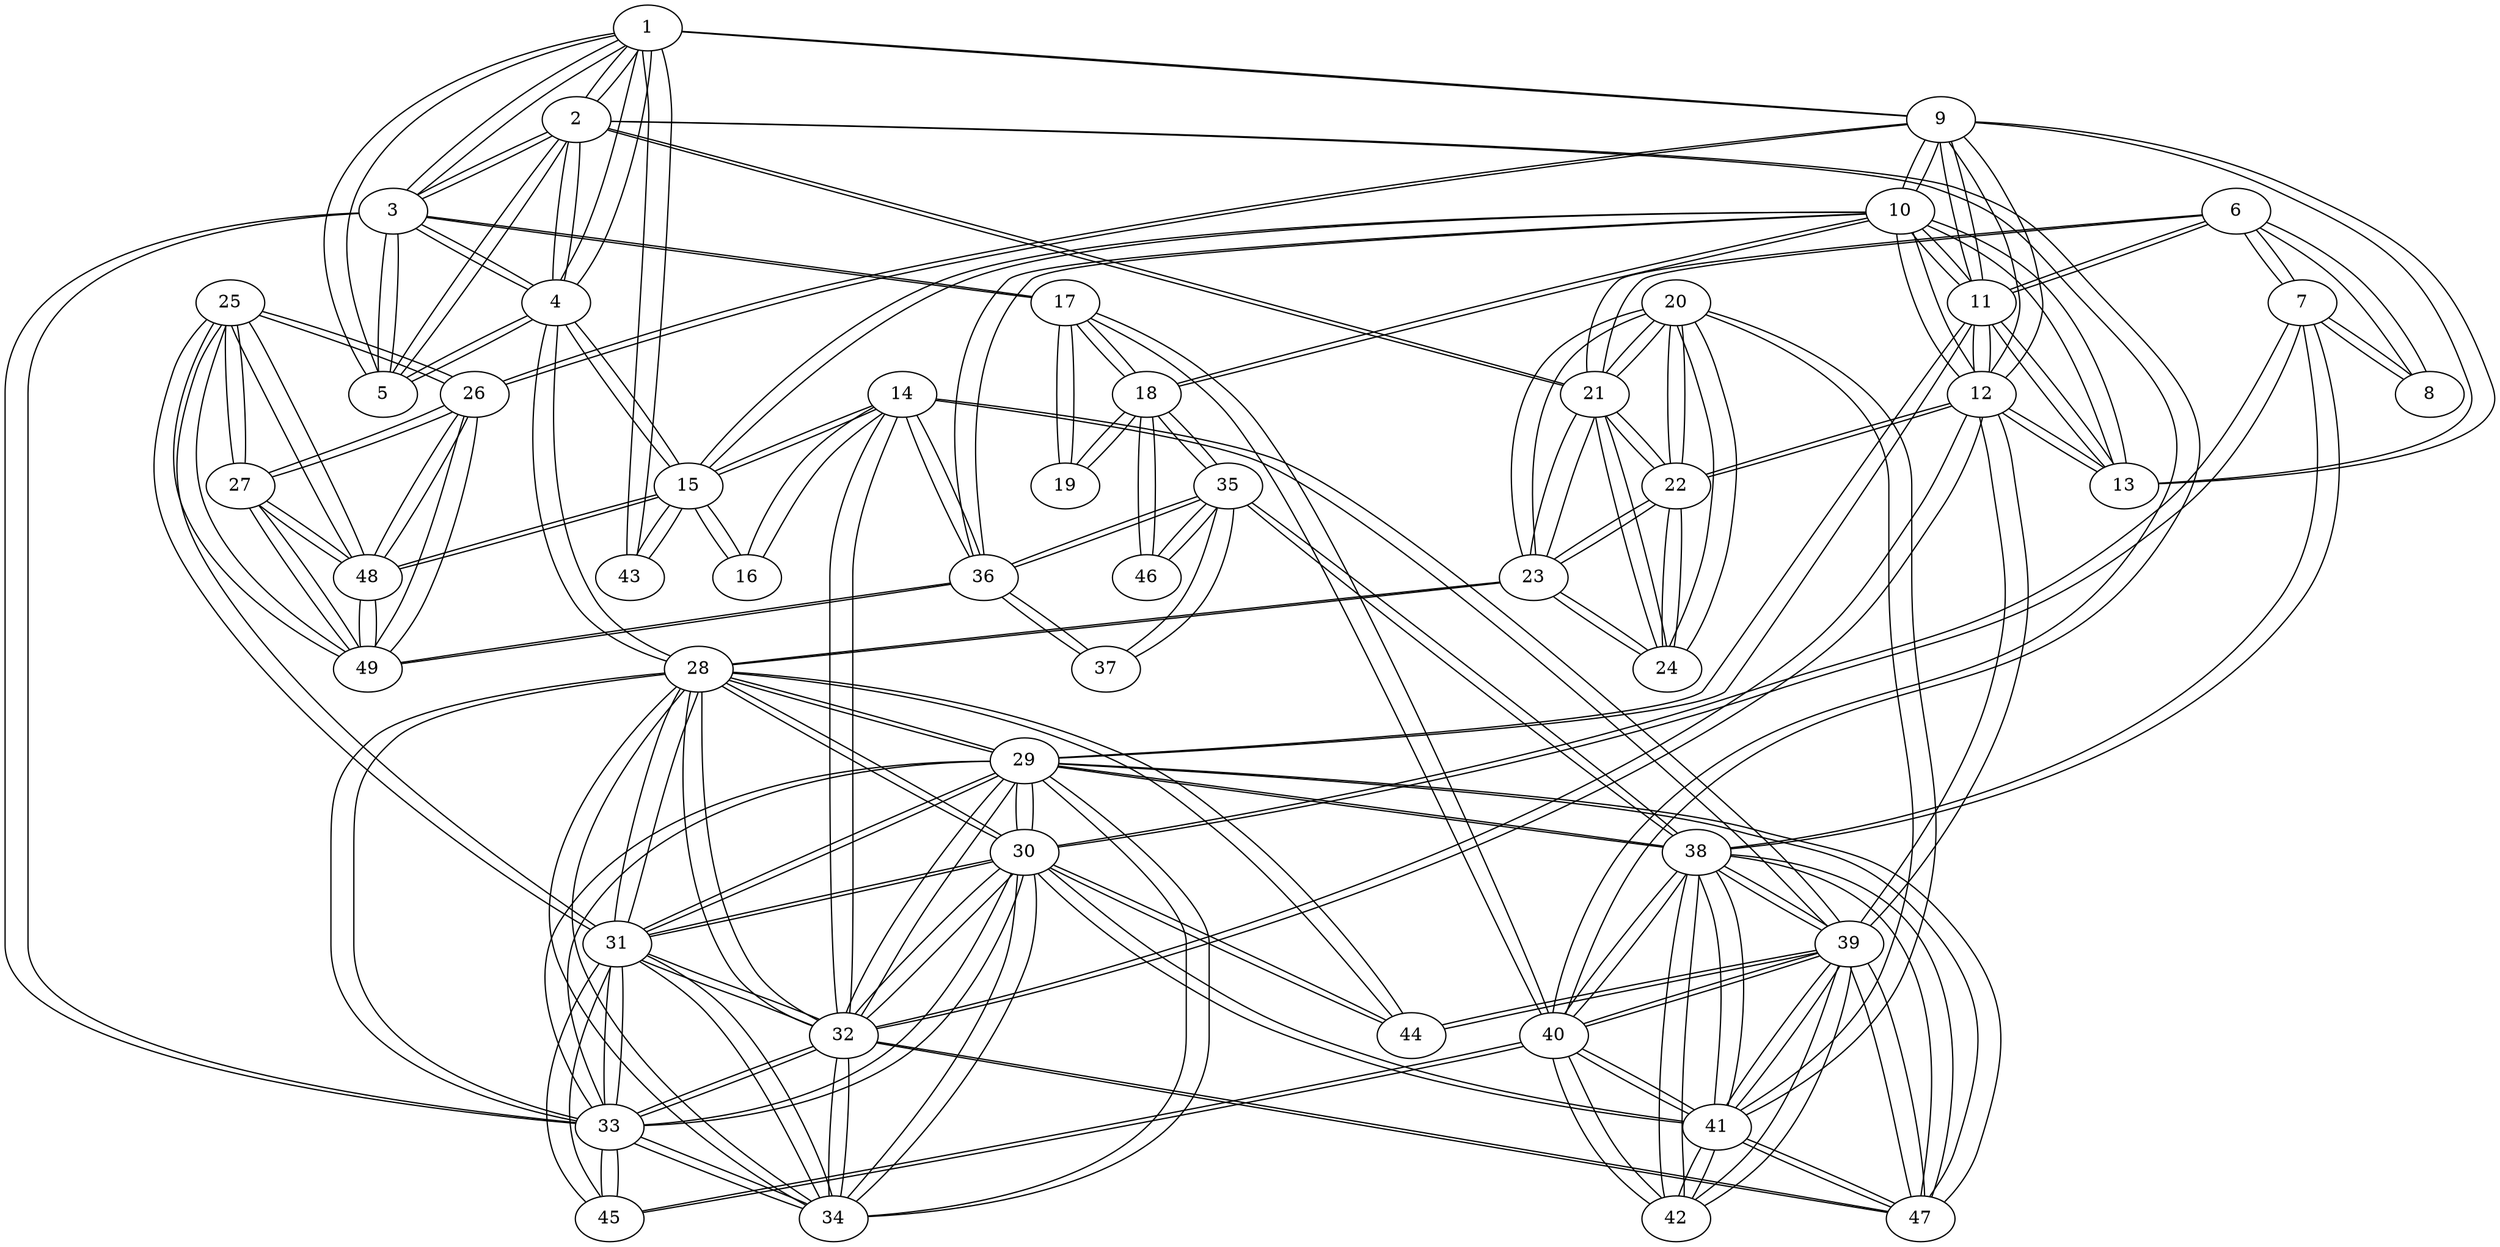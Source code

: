 /* from Peter Shorr, multicommodity flows */
graph gte_u {
	1 -- 5	[wx=10000];
	1 -- 9	[wx=320];
	1 -- 43	[wx=320];
	1 -- 4	[wx=320];
	1 -- 3	[wx=320];
	1 -- 2	[wx=320];
	2 -- 5	[wx=10000];
	2 -- 21	[wx=320];
	2 -- 40	[wx=320];
	2 -- 4	[wx=320];
	2 -- 3	[wx=320];
	1 -- 2	[wx=320];
	3 -- 5	[wx=10000];
	3 -- 33	[wx=320];
	3 -- 17	[wx=320];
	3 -- 4	[wx=320];
	2 -- 3	[wx=320];
	1 -- 3	[wx=320];
	4 -- 15	[wx=320];
	4 -- 5	[wx=10000];
	4 -- 28	[wx=320];
	3 -- 4	[wx=320];
	2 -- 4	[wx=320];
	1 -- 4	[wx=320];
	4 -- 5	[wx=10000];
	3 -- 5	[wx=10000];
	2 -- 5	[wx=10000];
	1 -- 5	[wx=10000];
	6 -- 8	[wx=10000];
	6 -- 21	[wx=320];
	6 -- 11	[wx=320];
	6 -- 7	[wx=640];
	7 -- 8	[wx=10000];
	7 -- 38	[wx=320];
	7 -- 30	[wx=320];
	6 -- 7	[wx=640];
	7 -- 8	[wx=10000];
	6 -- 8	[wx=10000];
	9 -- 13	[wx=10000];
	9 -- 26	[wx=320];
	9 -- 12	[wx=320];
	9 -- 11	[wx=320];
	9 -- 10	[wx=320];
	1 -- 9	[wx=320];
	10 -- 13	[wx=10000];
	10 -- 15	[wx=320];
	10 -- 36	[wx=320];
	10 -- 18	[wx=320];
	10 -- 12	[wx=320];
	10 -- 11	[wx=320];
	9 -- 10	[wx=320];
	11 -- 12	[wx=320];
	11 -- 13	[wx=10000];
	11 -- 29	[wx=320];
	10 -- 11	[wx=320];
	9 -- 11	[wx=320];
	6 -- 11	[wx=320];
	11 -- 12	[wx=320];
	12 -- 39	[wx=320];
	12 -- 13	[wx=10000];
	12 -- 32	[wx=320];
	12 -- 22	[wx=320];
	10 -- 12	[wx=320];
	9 -- 12	[wx=320];
	12 -- 13	[wx=10000];
	11 -- 13	[wx=10000];
	10 -- 13	[wx=10000];
	9 -- 13	[wx=10000];
	14 -- 36	[wx=320];
	14 -- 16	[wx=10000];
	14 -- 32	[wx=320];
	14 -- 39	[wx=320];
	14 -- 15	[wx=640];
	15 -- 48	[wx=320];
	4 -- 15	[wx=320];
	15 -- 43	[wx=320];
	15 -- 16	[wx=10000];
	14 -- 15	[wx=640];
	10 -- 15	[wx=320];
	15 -- 16	[wx=10000];
	14 -- 16	[wx=10000];
	17 -- 19	[wx=10000];
	17 -- 40	[wx=320];
	17 -- 18	[wx=640];
	3 -- 17	[wx=320];
	18 -- 19	[wx=10000];
	18 -- 35	[wx=320];
	18 -- 46	[wx=320];
	17 -- 18	[wx=640];
	10 -- 18	[wx=320];
	18 -- 19	[wx=10000];
	17 -- 19	[wx=10000];
	20 -- 24	[wx=10000];
	20 -- 41	[wx=320];
	20 -- 23	[wx=320];
	20 -- 22	[wx=320];
	20 -- 21	[wx=320];
	21 -- 24	[wx=10000];
	21 -- 23	[wx=320];
	21 -- 22	[wx=320];
	20 -- 21	[wx=320];
	6 -- 21	[wx=320];
	2 -- 21	[wx=320];
	22 -- 24	[wx=10000];
	22 -- 23	[wx=320];
	21 -- 22	[wx=320];
	20 -- 22	[wx=320];
	12 -- 22	[wx=320];
	23 -- 24	[wx=10000];
	23 -- 28	[wx=320];
	22 -- 23	[wx=320];
	21 -- 23	[wx=320];
	20 -- 23	[wx=320];
	23 -- 24	[wx=10000];
	22 -- 24	[wx=10000];
	21 -- 24	[wx=10000];
	20 -- 24	[wx=10000];
	25 -- 26	[wx=320];
	25 -- 48	[wx=320];
	25 -- 49	[wx=320];
	25 -- 27	[wx=10000];
	25 -- 31	[wx=320];
	25 -- 26	[wx=320];
	26 -- 48	[wx=320];
	26 -- 49	[wx=320];
	26 -- 27	[wx=10000];
	9 -- 26	[wx=320];
	27 -- 48	[wx=10000];
	27 -- 49	[wx=10000];
	26 -- 27	[wx=10000];
	25 -- 27	[wx=10000];
	28 -- 34	[wx=10000];
	28 -- 44	[wx=320];
	28 -- 33	[wx=320];
	28 -- 32	[wx=320];
	28 -- 31	[wx=320];
	28 -- 30	[wx=320];
	28 -- 29	[wx=320];
	23 -- 28	[wx=320];
	4 -- 28	[wx=320];
	29 -- 34	[wx=10000];
	29 -- 38	[wx=320];
	29 -- 47	[wx=320];
	29 -- 33	[wx=320];
	29 -- 32	[wx=320];
	29 -- 31	[wx=320];
	29 -- 30	[wx=320];
	28 -- 29	[wx=320];
	11 -- 29	[wx=320];
	30 -- 34	[wx=10000];
	30 -- 41	[wx=320];
	30 -- 44	[wx=320];
	30 -- 33	[wx=320];
	30 -- 32	[wx=320];
	30 -- 31	[wx=320];
	29 -- 30	[wx=320];
	28 -- 30	[wx=320];
	7 -- 30	[wx=320];
	31 -- 34	[wx=10000];
	31 -- 45	[wx=320];
	31 -- 33	[wx=320];
	31 -- 32	[wx=320];
	30 -- 31	[wx=320];
	29 -- 31	[wx=320];
	28 -- 31	[wx=320];
	25 -- 31	[wx=320];
	32 -- 34	[wx=10000];
	32 -- 47	[wx=320];
	32 -- 33	[wx=320];
	31 -- 32	[wx=320];
	30 -- 32	[wx=320];
	29 -- 32	[wx=320];
	28 -- 32	[wx=320];
	14 -- 32	[wx=320];
	12 -- 32	[wx=320];
	33 -- 34	[wx=10000];
	33 -- 45	[wx=320];
	32 -- 33	[wx=320];
	31 -- 33	[wx=320];
	30 -- 33	[wx=320];
	29 -- 33	[wx=320];
	28 -- 33	[wx=320];
	3 -- 33	[wx=320];
	33 -- 34	[wx=10000];
	32 -- 34	[wx=10000];
	31 -- 34	[wx=10000];
	30 -- 34	[wx=10000];
	29 -- 34	[wx=10000];
	28 -- 34	[wx=10000];
	35 -- 38	[wx=320];
	35 -- 37	[wx=10000];
	35 -- 46	[wx=320];
	35 -- 36	[wx=640];
	18 -- 35	[wx=320];
	14 -- 36	[wx=320];
	36 -- 49	[wx=320];
	36 -- 37	[wx=10000];
	35 -- 36	[wx=640];
	10 -- 36	[wx=320];
	36 -- 37	[wx=10000];
	35 -- 37	[wx=10000];
	35 -- 38	[wx=320];
	38 -- 42	[wx=10000];
	38 -- 47	[wx=320];
	38 -- 41	[wx=320];
	38 -- 40	[wx=320];
	38 -- 39	[wx=320];
	29 -- 38	[wx=320];
	7 -- 38	[wx=320];
	12 -- 39	[wx=320];
	39 -- 42	[wx=10000];
	39 -- 47	[wx=320];
	39 -- 44	[wx=320];
	39 -- 41	[wx=320];
	39 -- 40	[wx=320];
	38 -- 39	[wx=320];
	14 -- 39	[wx=320];
	40 -- 42	[wx=10000];
	40 -- 45	[wx=320];
	40 -- 41	[wx=320];
	39 -- 40	[wx=320];
	38 -- 40	[wx=320];
	17 -- 40	[wx=320];
	2 -- 40	[wx=320];
	41 -- 42	[wx=10000];
	41 -- 47	[wx=320];
	40 -- 41	[wx=320];
	39 -- 41	[wx=320];
	38 -- 41	[wx=320];
	30 -- 41	[wx=320];
	20 -- 41	[wx=320];
	41 -- 42	[wx=10000];
	40 -- 42	[wx=10000];
	39 -- 42	[wx=10000];
	38 -- 42	[wx=10000];
	15 -- 43	[wx=320];
	1 -- 43	[wx=320];
	39 -- 44	[wx=320];
	30 -- 44	[wx=320];
	28 -- 44	[wx=320];
	40 -- 45	[wx=320];
	33 -- 45	[wx=320];
	31 -- 45	[wx=320];
	35 -- 46	[wx=320];
	18 -- 46	[wx=320];
	41 -- 47	[wx=320];
	39 -- 47	[wx=320];
	38 -- 47	[wx=320];
	32 -- 47	[wx=320];
	29 -- 47	[wx=320];
	48 -- 49	[wx=320];
	26 -- 48	[wx=320];
	25 -- 48	[wx=320];
	27 -- 48	[wx=10000];
	15 -- 48	[wx=320];
	48 -- 49	[wx=320];
	26 -- 49	[wx=320];
	25 -- 49	[wx=320];
	27 -- 49	[wx=10000];
	36 -- 49	[wx=320];
}
